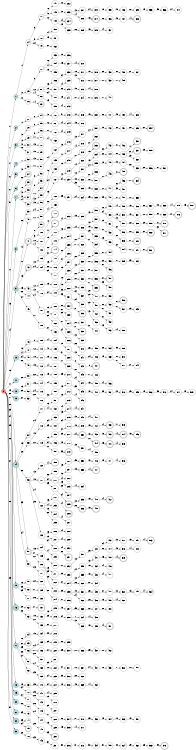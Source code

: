 digraph APTA {
__start0 [label="" shape="none"];

rankdir=LR;
size="8,5";

s0 [style="filled", color="black", fillcolor="#ff817b" shape="circle", label="0"];
s1 [style="filled", color="black", fillcolor="powderblue" shape="circle", label="1"];
s2 [style="filled", color="black", fillcolor="powderblue" shape="circle", label="2"];
s3 [style="filled", color="black", fillcolor="powderblue" shape="circle", label="3"];
s4 [style="filled", color="black", fillcolor="powderblue" shape="circle", label="4"];
s5 [style="filled", color="black", fillcolor="powderblue" shape="circle", label="5"];
s6 [style="filled", color="black", fillcolor="powderblue" shape="circle", label="6"];
s7 [style="filled", color="black", fillcolor="powderblue" shape="circle", label="7"];
s8 [style="filled", color="black", fillcolor="powderblue" shape="circle", label="8"];
s9 [style="rounded,filled", color="black", fillcolor="powderblue" shape="doublecircle", label="9"];
s10 [style="filled", color="black", fillcolor="powderblue" shape="circle", label="10"];
s11 [style="filled", color="black", fillcolor="powderblue" shape="circle", label="11"];
s12 [style="filled", color="black", fillcolor="powderblue" shape="circle", label="12"];
s13 [style="filled", color="black", fillcolor="powderblue" shape="circle", label="13"];
s14 [style="rounded,filled", color="black", fillcolor="powderblue" shape="doublecircle", label="14"];
s15 [style="filled", color="black", fillcolor="powderblue" shape="circle", label="15"];
s16 [style="rounded,filled", color="black", fillcolor="powderblue" shape="doublecircle", label="16"];
s17 [style="filled", color="black", fillcolor="powderblue" shape="circle", label="17"];
s18 [style="filled", color="black", fillcolor="powderblue" shape="circle", label="18"];
s19 [style="filled", color="black", fillcolor="powderblue" shape="circle", label="19"];
s20 [style="filled", color="black", fillcolor="powderblue" shape="circle", label="20"];
s21 [style="filled", color="black", fillcolor="powderblue" shape="circle", label="21"];
s22 [style="rounded,filled", color="black", fillcolor="powderblue" shape="doublecircle", label="22"];
s23 [style="filled", color="black", fillcolor="powderblue" shape="circle", label="23"];
s24 [style="filled", color="black", fillcolor="white" shape="circle", label="24"];
s25 [style="filled", color="black", fillcolor="white" shape="circle", label="25"];
s26 [style="filled", color="black", fillcolor="white" shape="circle", label="26"];
s27 [style="filled", color="black", fillcolor="white" shape="circle", label="27"];
s28 [style="filled", color="black", fillcolor="white" shape="circle", label="28"];
s29 [style="filled", color="black", fillcolor="white" shape="circle", label="29"];
s30 [style="filled", color="black", fillcolor="white" shape="circle", label="30"];
s31 [style="filled", color="black", fillcolor="white" shape="circle", label="31"];
s32 [style="filled", color="black", fillcolor="white" shape="circle", label="32"];
s33 [style="filled", color="black", fillcolor="white" shape="circle", label="33"];
s34 [style="rounded,filled", color="black", fillcolor="white" shape="doublecircle", label="34"];
s35 [style="rounded,filled", color="black", fillcolor="white" shape="doublecircle", label="35"];
s36 [style="filled", color="black", fillcolor="white" shape="circle", label="36"];
s37 [style="filled", color="black", fillcolor="white" shape="circle", label="37"];
s38 [style="filled", color="black", fillcolor="white" shape="circle", label="38"];
s39 [style="filled", color="black", fillcolor="white" shape="circle", label="39"];
s40 [style="filled", color="black", fillcolor="white" shape="circle", label="40"];
s41 [style="rounded,filled", color="black", fillcolor="white" shape="doublecircle", label="41"];
s42 [style="rounded,filled", color="black", fillcolor="white" shape="doublecircle", label="42"];
s43 [style="filled", color="black", fillcolor="white" shape="circle", label="43"];
s44 [style="filled", color="black", fillcolor="white" shape="circle", label="44"];
s45 [style="filled", color="black", fillcolor="white" shape="circle", label="45"];
s46 [style="filled", color="black", fillcolor="white" shape="circle", label="46"];
s47 [style="filled", color="black", fillcolor="white" shape="circle", label="47"];
s48 [style="filled", color="black", fillcolor="white" shape="circle", label="48"];
s49 [style="filled", color="black", fillcolor="white" shape="circle", label="49"];
s50 [style="filled", color="black", fillcolor="white" shape="circle", label="50"];
s51 [style="filled", color="black", fillcolor="white" shape="circle", label="51"];
s52 [style="filled", color="black", fillcolor="white" shape="circle", label="52"];
s53 [style="filled", color="black", fillcolor="white" shape="circle", label="53"];
s54 [style="filled", color="black", fillcolor="white" shape="circle", label="54"];
s55 [style="filled", color="black", fillcolor="white" shape="circle", label="55"];
s56 [style="filled", color="black", fillcolor="white" shape="circle", label="56"];
s57 [style="rounded,filled", color="black", fillcolor="white" shape="doublecircle", label="57"];
s58 [style="filled", color="black", fillcolor="white" shape="circle", label="58"];
s59 [style="filled", color="black", fillcolor="white" shape="circle", label="59"];
s60 [style="filled", color="black", fillcolor="white" shape="circle", label="60"];
s61 [style="filled", color="black", fillcolor="white" shape="circle", label="61"];
s62 [style="filled", color="black", fillcolor="white" shape="circle", label="62"];
s63 [style="filled", color="black", fillcolor="white" shape="circle", label="63"];
s64 [style="filled", color="black", fillcolor="white" shape="circle", label="64"];
s65 [style="rounded,filled", color="black", fillcolor="white" shape="doublecircle", label="65"];
s66 [style="filled", color="black", fillcolor="white" shape="circle", label="66"];
s67 [style="filled", color="black", fillcolor="white" shape="circle", label="67"];
s68 [style="filled", color="black", fillcolor="white" shape="circle", label="68"];
s69 [style="filled", color="black", fillcolor="white" shape="circle", label="69"];
s70 [style="filled", color="black", fillcolor="white" shape="circle", label="70"];
s71 [style="filled", color="black", fillcolor="white" shape="circle", label="71"];
s72 [style="filled", color="black", fillcolor="white" shape="circle", label="72"];
s73 [style="filled", color="black", fillcolor="white" shape="circle", label="73"];
s74 [style="filled", color="black", fillcolor="white" shape="circle", label="74"];
s75 [style="rounded,filled", color="black", fillcolor="white" shape="doublecircle", label="75"];
s76 [style="filled", color="black", fillcolor="white" shape="circle", label="76"];
s77 [style="filled", color="black", fillcolor="white" shape="circle", label="77"];
s78 [style="filled", color="black", fillcolor="white" shape="circle", label="78"];
s79 [style="filled", color="black", fillcolor="white" shape="circle", label="79"];
s80 [style="filled", color="black", fillcolor="white" shape="circle", label="80"];
s81 [style="filled", color="black", fillcolor="white" shape="circle", label="81"];
s82 [style="filled", color="black", fillcolor="white" shape="circle", label="82"];
s83 [style="rounded,filled", color="black", fillcolor="white" shape="doublecircle", label="83"];
s84 [style="filled", color="black", fillcolor="white" shape="circle", label="84"];
s85 [style="filled", color="black", fillcolor="white" shape="circle", label="85"];
s86 [style="filled", color="black", fillcolor="white" shape="circle", label="86"];
s87 [style="filled", color="black", fillcolor="white" shape="circle", label="87"];
s88 [style="filled", color="black", fillcolor="white" shape="circle", label="88"];
s89 [style="filled", color="black", fillcolor="white" shape="circle", label="89"];
s90 [style="filled", color="black", fillcolor="white" shape="circle", label="90"];
s91 [style="filled", color="black", fillcolor="white" shape="circle", label="91"];
s92 [style="filled", color="black", fillcolor="white" shape="circle", label="92"];
s93 [style="filled", color="black", fillcolor="white" shape="circle", label="93"];
s94 [style="filled", color="black", fillcolor="white" shape="circle", label="94"];
s95 [style="filled", color="black", fillcolor="white" shape="circle", label="95"];
s96 [style="filled", color="black", fillcolor="white" shape="circle", label="96"];
s97 [style="filled", color="black", fillcolor="white" shape="circle", label="97"];
s98 [style="filled", color="black", fillcolor="white" shape="circle", label="98"];
s99 [style="rounded,filled", color="black", fillcolor="white" shape="doublecircle", label="99"];
s100 [style="filled", color="black", fillcolor="white" shape="circle", label="100"];
s101 [style="filled", color="black", fillcolor="white" shape="circle", label="101"];
s102 [style="filled", color="black", fillcolor="white" shape="circle", label="102"];
s103 [style="filled", color="black", fillcolor="white" shape="circle", label="103"];
s104 [style="filled", color="black", fillcolor="white" shape="circle", label="104"];
s105 [style="filled", color="black", fillcolor="white" shape="circle", label="105"];
s106 [style="filled", color="black", fillcolor="white" shape="circle", label="106"];
s107 [style="filled", color="black", fillcolor="white" shape="circle", label="107"];
s108 [style="filled", color="black", fillcolor="white" shape="circle", label="108"];
s109 [style="filled", color="black", fillcolor="white" shape="circle", label="109"];
s110 [style="filled", color="black", fillcolor="white" shape="circle", label="110"];
s111 [style="filled", color="black", fillcolor="white" shape="circle", label="111"];
s112 [style="filled", color="black", fillcolor="white" shape="circle", label="112"];
s113 [style="filled", color="black", fillcolor="white" shape="circle", label="113"];
s114 [style="filled", color="black", fillcolor="white" shape="circle", label="114"];
s115 [style="filled", color="black", fillcolor="white" shape="circle", label="115"];
s116 [style="filled", color="black", fillcolor="white" shape="circle", label="116"];
s117 [style="filled", color="black", fillcolor="white" shape="circle", label="117"];
s118 [style="filled", color="black", fillcolor="white" shape="circle", label="118"];
s119 [style="filled", color="black", fillcolor="white" shape="circle", label="119"];
s120 [style="filled", color="black", fillcolor="white" shape="circle", label="120"];
s121 [style="filled", color="black", fillcolor="white" shape="circle", label="121"];
s122 [style="filled", color="black", fillcolor="white" shape="circle", label="122"];
s123 [style="filled", color="black", fillcolor="white" shape="circle", label="123"];
s124 [style="filled", color="black", fillcolor="white" shape="circle", label="124"];
s125 [style="filled", color="black", fillcolor="white" shape="circle", label="125"];
s126 [style="filled", color="black", fillcolor="white" shape="circle", label="126"];
s127 [style="filled", color="black", fillcolor="white" shape="circle", label="127"];
s128 [style="filled", color="black", fillcolor="white" shape="circle", label="128"];
s129 [style="filled", color="black", fillcolor="white" shape="circle", label="129"];
s130 [style="filled", color="black", fillcolor="white" shape="circle", label="130"];
s131 [style="rounded,filled", color="black", fillcolor="white" shape="doublecircle", label="131"];
s132 [style="filled", color="black", fillcolor="white" shape="circle", label="132"];
s133 [style="filled", color="black", fillcolor="white" shape="circle", label="133"];
s134 [style="filled", color="black", fillcolor="white" shape="circle", label="134"];
s135 [style="filled", color="black", fillcolor="white" shape="circle", label="135"];
s136 [style="filled", color="black", fillcolor="white" shape="circle", label="136"];
s137 [style="filled", color="black", fillcolor="white" shape="circle", label="137"];
s138 [style="filled", color="black", fillcolor="white" shape="circle", label="138"];
s139 [style="filled", color="black", fillcolor="white" shape="circle", label="139"];
s140 [style="filled", color="black", fillcolor="white" shape="circle", label="140"];
s141 [style="filled", color="black", fillcolor="white" shape="circle", label="141"];
s142 [style="filled", color="black", fillcolor="white" shape="circle", label="142"];
s143 [style="filled", color="black", fillcolor="white" shape="circle", label="143"];
s144 [style="filled", color="black", fillcolor="white" shape="circle", label="144"];
s145 [style="filled", color="black", fillcolor="white" shape="circle", label="145"];
s146 [style="filled", color="black", fillcolor="white" shape="circle", label="146"];
s147 [style="filled", color="black", fillcolor="white" shape="circle", label="147"];
s148 [style="filled", color="black", fillcolor="white" shape="circle", label="148"];
s149 [style="filled", color="black", fillcolor="white" shape="circle", label="149"];
s150 [style="filled", color="black", fillcolor="white" shape="circle", label="150"];
s151 [style="filled", color="black", fillcolor="white" shape="circle", label="151"];
s152 [style="filled", color="black", fillcolor="white" shape="circle", label="152"];
s153 [style="filled", color="black", fillcolor="white" shape="circle", label="153"];
s154 [style="filled", color="black", fillcolor="white" shape="circle", label="154"];
s155 [style="filled", color="black", fillcolor="white" shape="circle", label="155"];
s156 [style="filled", color="black", fillcolor="white" shape="circle", label="156"];
s157 [style="filled", color="black", fillcolor="white" shape="circle", label="157"];
s158 [style="filled", color="black", fillcolor="white" shape="circle", label="158"];
s159 [style="filled", color="black", fillcolor="white" shape="circle", label="159"];
s160 [style="filled", color="black", fillcolor="white" shape="circle", label="160"];
s161 [style="filled", color="black", fillcolor="white" shape="circle", label="161"];
s162 [style="filled", color="black", fillcolor="white" shape="circle", label="162"];
s163 [style="filled", color="black", fillcolor="white" shape="circle", label="163"];
s164 [style="filled", color="black", fillcolor="white" shape="circle", label="164"];
s165 [style="filled", color="black", fillcolor="white" shape="circle", label="165"];
s166 [style="filled", color="black", fillcolor="white" shape="circle", label="166"];
s167 [style="filled", color="black", fillcolor="white" shape="circle", label="167"];
s168 [style="filled", color="black", fillcolor="white" shape="circle", label="168"];
s169 [style="filled", color="black", fillcolor="white" shape="circle", label="169"];
s170 [style="rounded,filled", color="black", fillcolor="white" shape="doublecircle", label="170"];
s171 [style="rounded,filled", color="black", fillcolor="white" shape="doublecircle", label="171"];
s172 [style="filled", color="black", fillcolor="white" shape="circle", label="172"];
s173 [style="filled", color="black", fillcolor="white" shape="circle", label="173"];
s174 [style="rounded,filled", color="black", fillcolor="white" shape="doublecircle", label="174"];
s175 [style="filled", color="black", fillcolor="white" shape="circle", label="175"];
s176 [style="filled", color="black", fillcolor="white" shape="circle", label="176"];
s177 [style="filled", color="black", fillcolor="white" shape="circle", label="177"];
s178 [style="filled", color="black", fillcolor="white" shape="circle", label="178"];
s179 [style="filled", color="black", fillcolor="white" shape="circle", label="179"];
s180 [style="filled", color="black", fillcolor="white" shape="circle", label="180"];
s181 [style="filled", color="black", fillcolor="white" shape="circle", label="181"];
s182 [style="filled", color="black", fillcolor="white" shape="circle", label="182"];
s183 [style="filled", color="black", fillcolor="white" shape="circle", label="183"];
s184 [style="filled", color="black", fillcolor="white" shape="circle", label="184"];
s185 [style="filled", color="black", fillcolor="white" shape="circle", label="185"];
s186 [style="filled", color="black", fillcolor="white" shape="circle", label="186"];
s187 [style="filled", color="black", fillcolor="white" shape="circle", label="187"];
s188 [style="filled", color="black", fillcolor="white" shape="circle", label="188"];
s189 [style="filled", color="black", fillcolor="white" shape="circle", label="189"];
s190 [style="filled", color="black", fillcolor="white" shape="circle", label="190"];
s191 [style="filled", color="black", fillcolor="white" shape="circle", label="191"];
s192 [style="filled", color="black", fillcolor="white" shape="circle", label="192"];
s193 [style="filled", color="black", fillcolor="white" shape="circle", label="193"];
s194 [style="filled", color="black", fillcolor="white" shape="circle", label="194"];
s195 [style="filled", color="black", fillcolor="white" shape="circle", label="195"];
s196 [style="filled", color="black", fillcolor="white" shape="circle", label="196"];
s197 [style="filled", color="black", fillcolor="white" shape="circle", label="197"];
s198 [style="rounded,filled", color="black", fillcolor="white" shape="doublecircle", label="198"];
s199 [style="filled", color="black", fillcolor="white" shape="circle", label="199"];
s200 [style="filled", color="black", fillcolor="white" shape="circle", label="200"];
s201 [style="filled", color="black", fillcolor="white" shape="circle", label="201"];
s202 [style="filled", color="black", fillcolor="white" shape="circle", label="202"];
s203 [style="filled", color="black", fillcolor="white" shape="circle", label="203"];
s204 [style="filled", color="black", fillcolor="white" shape="circle", label="204"];
s205 [style="filled", color="black", fillcolor="white" shape="circle", label="205"];
s206 [style="filled", color="black", fillcolor="white" shape="circle", label="206"];
s207 [style="filled", color="black", fillcolor="white" shape="circle", label="207"];
s208 [style="filled", color="black", fillcolor="white" shape="circle", label="208"];
s209 [style="filled", color="black", fillcolor="white" shape="circle", label="209"];
s210 [style="filled", color="black", fillcolor="white" shape="circle", label="210"];
s211 [style="filled", color="black", fillcolor="white" shape="circle", label="211"];
s212 [style="filled", color="black", fillcolor="white" shape="circle", label="212"];
s213 [style="filled", color="black", fillcolor="white" shape="circle", label="213"];
s214 [style="filled", color="black", fillcolor="white" shape="circle", label="214"];
s215 [style="filled", color="black", fillcolor="white" shape="circle", label="215"];
s216 [style="filled", color="black", fillcolor="white" shape="circle", label="216"];
s217 [style="filled", color="black", fillcolor="white" shape="circle", label="217"];
s218 [style="filled", color="black", fillcolor="white" shape="circle", label="218"];
s219 [style="filled", color="black", fillcolor="white" shape="circle", label="219"];
s220 [style="filled", color="black", fillcolor="white" shape="circle", label="220"];
s221 [style="filled", color="black", fillcolor="white" shape="circle", label="221"];
s222 [style="filled", color="black", fillcolor="white" shape="circle", label="222"];
s223 [style="filled", color="black", fillcolor="white" shape="circle", label="223"];
s224 [style="filled", color="black", fillcolor="white" shape="circle", label="224"];
s225 [style="filled", color="black", fillcolor="white" shape="circle", label="225"];
s226 [style="filled", color="black", fillcolor="white" shape="circle", label="226"];
s227 [style="filled", color="black", fillcolor="white" shape="circle", label="227"];
s228 [style="filled", color="black", fillcolor="white" shape="circle", label="228"];
s229 [style="filled", color="black", fillcolor="white" shape="circle", label="229"];
s230 [style="rounded,filled", color="black", fillcolor="white" shape="doublecircle", label="230"];
s231 [style="filled", color="black", fillcolor="white" shape="circle", label="231"];
s232 [style="filled", color="black", fillcolor="white" shape="circle", label="232"];
s233 [style="filled", color="black", fillcolor="white" shape="circle", label="233"];
s234 [style="rounded,filled", color="black", fillcolor="white" shape="doublecircle", label="234"];
s235 [style="filled", color="black", fillcolor="white" shape="circle", label="235"];
s236 [style="filled", color="black", fillcolor="white" shape="circle", label="236"];
s237 [style="filled", color="black", fillcolor="white" shape="circle", label="237"];
s238 [style="filled", color="black", fillcolor="white" shape="circle", label="238"];
s239 [style="filled", color="black", fillcolor="white" shape="circle", label="239"];
s240 [style="filled", color="black", fillcolor="white" shape="circle", label="240"];
s241 [style="filled", color="black", fillcolor="white" shape="circle", label="241"];
s242 [style="filled", color="black", fillcolor="white" shape="circle", label="242"];
s243 [style="filled", color="black", fillcolor="white" shape="circle", label="243"];
s244 [style="filled", color="black", fillcolor="white" shape="circle", label="244"];
s245 [style="filled", color="black", fillcolor="white" shape="circle", label="245"];
s246 [style="filled", color="black", fillcolor="white" shape="circle", label="246"];
s247 [style="filled", color="black", fillcolor="white" shape="circle", label="247"];
s248 [style="filled", color="black", fillcolor="white" shape="circle", label="248"];
s249 [style="filled", color="black", fillcolor="white" shape="circle", label="249"];
s250 [style="filled", color="black", fillcolor="white" shape="circle", label="250"];
s251 [style="filled", color="black", fillcolor="white" shape="circle", label="251"];
s252 [style="filled", color="black", fillcolor="white" shape="circle", label="252"];
s253 [style="filled", color="black", fillcolor="white" shape="circle", label="253"];
s254 [style="filled", color="black", fillcolor="white" shape="circle", label="254"];
s255 [style="filled", color="black", fillcolor="white" shape="circle", label="255"];
s256 [style="filled", color="black", fillcolor="white" shape="circle", label="256"];
s257 [style="filled", color="black", fillcolor="white" shape="circle", label="257"];
s258 [style="filled", color="black", fillcolor="white" shape="circle", label="258"];
s259 [style="filled", color="black", fillcolor="white" shape="circle", label="259"];
s260 [style="filled", color="black", fillcolor="white" shape="circle", label="260"];
s261 [style="filled", color="black", fillcolor="white" shape="circle", label="261"];
s262 [style="rounded,filled", color="black", fillcolor="white" shape="doublecircle", label="262"];
s263 [style="filled", color="black", fillcolor="white" shape="circle", label="263"];
s264 [style="filled", color="black", fillcolor="white" shape="circle", label="264"];
s265 [style="filled", color="black", fillcolor="white" shape="circle", label="265"];
s266 [style="filled", color="black", fillcolor="white" shape="circle", label="266"];
s267 [style="filled", color="black", fillcolor="white" shape="circle", label="267"];
s268 [style="filled", color="black", fillcolor="white" shape="circle", label="268"];
s269 [style="filled", color="black", fillcolor="white" shape="circle", label="269"];
s270 [style="filled", color="black", fillcolor="white" shape="circle", label="270"];
s271 [style="filled", color="black", fillcolor="white" shape="circle", label="271"];
s272 [style="filled", color="black", fillcolor="white" shape="circle", label="272"];
s273 [style="filled", color="black", fillcolor="white" shape="circle", label="273"];
s274 [style="filled", color="black", fillcolor="white" shape="circle", label="274"];
s275 [style="filled", color="black", fillcolor="white" shape="circle", label="275"];
s276 [style="filled", color="black", fillcolor="white" shape="circle", label="276"];
s277 [style="filled", color="black", fillcolor="white" shape="circle", label="277"];
s278 [style="filled", color="black", fillcolor="white" shape="circle", label="278"];
s279 [style="rounded,filled", color="black", fillcolor="white" shape="doublecircle", label="279"];
s280 [style="filled", color="black", fillcolor="white" shape="circle", label="280"];
s281 [style="filled", color="black", fillcolor="white" shape="circle", label="281"];
s282 [style="filled", color="black", fillcolor="white" shape="circle", label="282"];
s283 [style="filled", color="black", fillcolor="white" shape="circle", label="283"];
s284 [style="filled", color="black", fillcolor="white" shape="circle", label="284"];
s285 [style="rounded,filled", color="black", fillcolor="white" shape="doublecircle", label="285"];
s286 [style="rounded,filled", color="black", fillcolor="white" shape="doublecircle", label="286"];
s287 [style="filled", color="black", fillcolor="white" shape="circle", label="287"];
s288 [style="filled", color="black", fillcolor="white" shape="circle", label="288"];
s289 [style="filled", color="black", fillcolor="white" shape="circle", label="289"];
s290 [style="filled", color="black", fillcolor="white" shape="circle", label="290"];
s291 [style="rounded,filled", color="black", fillcolor="white" shape="doublecircle", label="291"];
s292 [style="filled", color="black", fillcolor="white" shape="circle", label="292"];
s293 [style="filled", color="black", fillcolor="white" shape="circle", label="293"];
s294 [style="filled", color="black", fillcolor="white" shape="circle", label="294"];
s295 [style="filled", color="black", fillcolor="white" shape="circle", label="295"];
s296 [style="filled", color="black", fillcolor="white" shape="circle", label="296"];
s297 [style="filled", color="black", fillcolor="white" shape="circle", label="297"];
s298 [style="filled", color="black", fillcolor="white" shape="circle", label="298"];
s299 [style="filled", color="black", fillcolor="white" shape="circle", label="299"];
s300 [style="filled", color="black", fillcolor="white" shape="circle", label="300"];
s301 [style="filled", color="black", fillcolor="white" shape="circle", label="301"];
s302 [style="filled", color="black", fillcolor="white" shape="circle", label="302"];
s303 [style="filled", color="black", fillcolor="white" shape="circle", label="303"];
s304 [style="filled", color="black", fillcolor="white" shape="circle", label="304"];
s305 [style="filled", color="black", fillcolor="white" shape="circle", label="305"];
s306 [style="filled", color="black", fillcolor="white" shape="circle", label="306"];
s307 [style="filled", color="black", fillcolor="white" shape="circle", label="307"];
s308 [style="filled", color="black", fillcolor="white" shape="circle", label="308"];
s309 [style="filled", color="black", fillcolor="white" shape="circle", label="309"];
s310 [style="filled", color="black", fillcolor="white" shape="circle", label="310"];
s311 [style="filled", color="black", fillcolor="white" shape="circle", label="311"];
s312 [style="filled", color="black", fillcolor="white" shape="circle", label="312"];
s313 [style="filled", color="black", fillcolor="white" shape="circle", label="313"];
s314 [style="filled", color="black", fillcolor="white" shape="circle", label="314"];
s315 [style="filled", color="black", fillcolor="white" shape="circle", label="315"];
s316 [style="filled", color="black", fillcolor="white" shape="circle", label="316"];
s317 [style="filled", color="black", fillcolor="white" shape="circle", label="317"];
s318 [style="filled", color="black", fillcolor="white" shape="circle", label="318"];
s319 [style="filled", color="black", fillcolor="white" shape="circle", label="319"];
s320 [style="filled", color="black", fillcolor="white" shape="circle", label="320"];
s321 [style="filled", color="black", fillcolor="white" shape="circle", label="321"];
s322 [style="filled", color="black", fillcolor="white" shape="circle", label="322"];
s323 [style="filled", color="black", fillcolor="white" shape="circle", label="323"];
s324 [style="filled", color="black", fillcolor="white" shape="circle", label="324"];
s325 [style="filled", color="black", fillcolor="white" shape="circle", label="325"];
s326 [style="filled", color="black", fillcolor="white" shape="circle", label="326"];
s327 [style="filled", color="black", fillcolor="white" shape="circle", label="327"];
s328 [style="filled", color="black", fillcolor="white" shape="circle", label="328"];
s329 [style="filled", color="black", fillcolor="white" shape="circle", label="329"];
s330 [style="filled", color="black", fillcolor="white" shape="circle", label="330"];
s331 [style="filled", color="black", fillcolor="white" shape="circle", label="331"];
s332 [style="filled", color="black", fillcolor="white" shape="circle", label="332"];
s333 [style="filled", color="black", fillcolor="white" shape="circle", label="333"];
s334 [style="filled", color="black", fillcolor="white" shape="circle", label="334"];
s335 [style="filled", color="black", fillcolor="white" shape="circle", label="335"];
s336 [style="rounded,filled", color="black", fillcolor="white" shape="doublecircle", label="336"];
s337 [style="filled", color="black", fillcolor="white" shape="circle", label="337"];
s338 [style="rounded,filled", color="black", fillcolor="white" shape="doublecircle", label="338"];
s339 [style="filled", color="black", fillcolor="white" shape="circle", label="339"];
s340 [style="filled", color="black", fillcolor="white" shape="circle", label="340"];
s341 [style="filled", color="black", fillcolor="white" shape="circle", label="341"];
s342 [style="filled", color="black", fillcolor="white" shape="circle", label="342"];
s343 [style="filled", color="black", fillcolor="white" shape="circle", label="343"];
s344 [style="filled", color="black", fillcolor="white" shape="circle", label="344"];
s345 [style="filled", color="black", fillcolor="white" shape="circle", label="345"];
s346 [style="filled", color="black", fillcolor="white" shape="circle", label="346"];
s347 [style="filled", color="black", fillcolor="white" shape="circle", label="347"];
s348 [style="filled", color="black", fillcolor="white" shape="circle", label="348"];
s349 [style="filled", color="black", fillcolor="white" shape="circle", label="349"];
s350 [style="rounded,filled", color="black", fillcolor="white" shape="doublecircle", label="350"];
s351 [style="filled", color="black", fillcolor="white" shape="circle", label="351"];
s352 [style="filled", color="black", fillcolor="white" shape="circle", label="352"];
s353 [style="filled", color="black", fillcolor="white" shape="circle", label="353"];
s354 [style="filled", color="black", fillcolor="white" shape="circle", label="354"];
s355 [style="filled", color="black", fillcolor="white" shape="circle", label="355"];
s356 [style="rounded,filled", color="black", fillcolor="white" shape="doublecircle", label="356"];
s357 [style="filled", color="black", fillcolor="white" shape="circle", label="357"];
s358 [style="filled", color="black", fillcolor="white" shape="circle", label="358"];
s359 [style="filled", color="black", fillcolor="white" shape="circle", label="359"];
s360 [style="filled", color="black", fillcolor="white" shape="circle", label="360"];
s361 [style="filled", color="black", fillcolor="white" shape="circle", label="361"];
s362 [style="filled", color="black", fillcolor="white" shape="circle", label="362"];
s363 [style="filled", color="black", fillcolor="white" shape="circle", label="363"];
s364 [style="filled", color="black", fillcolor="white" shape="circle", label="364"];
s365 [style="filled", color="black", fillcolor="white" shape="circle", label="365"];
s366 [style="filled", color="black", fillcolor="white" shape="circle", label="366"];
s367 [style="filled", color="black", fillcolor="white" shape="circle", label="367"];
s368 [style="filled", color="black", fillcolor="white" shape="circle", label="368"];
s369 [style="filled", color="black", fillcolor="white" shape="circle", label="369"];
s370 [style="filled", color="black", fillcolor="white" shape="circle", label="370"];
s371 [style="filled", color="black", fillcolor="white" shape="circle", label="371"];
s372 [style="filled", color="black", fillcolor="white" shape="circle", label="372"];
s373 [style="filled", color="black", fillcolor="white" shape="circle", label="373"];
s374 [style="rounded,filled", color="black", fillcolor="white" shape="doublecircle", label="374"];
s375 [style="filled", color="black", fillcolor="white" shape="circle", label="375"];
s376 [style="filled", color="black", fillcolor="white" shape="circle", label="376"];
s377 [style="filled", color="black", fillcolor="white" shape="circle", label="377"];
s378 [style="filled", color="black", fillcolor="white" shape="circle", label="378"];
s379 [style="filled", color="black", fillcolor="white" shape="circle", label="379"];
s380 [style="filled", color="black", fillcolor="white" shape="circle", label="380"];
s381 [style="filled", color="black", fillcolor="white" shape="circle", label="381"];
s382 [style="filled", color="black", fillcolor="white" shape="circle", label="382"];
s383 [style="rounded,filled", color="black", fillcolor="white" shape="doublecircle", label="383"];
s384 [style="filled", color="black", fillcolor="white" shape="circle", label="384"];
s385 [style="filled", color="black", fillcolor="white" shape="circle", label="385"];
s386 [style="filled", color="black", fillcolor="white" shape="circle", label="386"];
s387 [style="filled", color="black", fillcolor="white" shape="circle", label="387"];
s388 [style="filled", color="black", fillcolor="white" shape="circle", label="388"];
s389 [style="filled", color="black", fillcolor="white" shape="circle", label="389"];
s390 [style="filled", color="black", fillcolor="white" shape="circle", label="390"];
s391 [style="filled", color="black", fillcolor="white" shape="circle", label="391"];
s392 [style="filled", color="black", fillcolor="white" shape="circle", label="392"];
s393 [style="filled", color="black", fillcolor="white" shape="circle", label="393"];
s394 [style="filled", color="black", fillcolor="white" shape="circle", label="394"];
s395 [style="filled", color="black", fillcolor="white" shape="circle", label="395"];
s396 [style="filled", color="black", fillcolor="white" shape="circle", label="396"];
s397 [style="filled", color="black", fillcolor="white" shape="circle", label="397"];
s398 [style="filled", color="black", fillcolor="white" shape="circle", label="398"];
s399 [style="rounded,filled", color="black", fillcolor="white" shape="doublecircle", label="399"];
s400 [style="filled", color="black", fillcolor="white" shape="circle", label="400"];
s401 [style="filled", color="black", fillcolor="white" shape="circle", label="401"];
s402 [style="filled", color="black", fillcolor="white" shape="circle", label="402"];
s403 [style="filled", color="black", fillcolor="white" shape="circle", label="403"];
s404 [style="filled", color="black", fillcolor="white" shape="circle", label="404"];
s405 [style="filled", color="black", fillcolor="white" shape="circle", label="405"];
s406 [style="filled", color="black", fillcolor="white" shape="circle", label="406"];
s407 [style="rounded,filled", color="black", fillcolor="white" shape="doublecircle", label="407"];
s408 [style="filled", color="black", fillcolor="white" shape="circle", label="408"];
s409 [style="filled", color="black", fillcolor="white" shape="circle", label="409"];
s410 [style="filled", color="black", fillcolor="white" shape="circle", label="410"];
s411 [style="filled", color="black", fillcolor="white" shape="circle", label="411"];
s412 [style="filled", color="black", fillcolor="white" shape="circle", label="412"];
s413 [style="filled", color="black", fillcolor="white" shape="circle", label="413"];
s414 [style="rounded,filled", color="black", fillcolor="white" shape="doublecircle", label="414"];
s415 [style="filled", color="black", fillcolor="white" shape="circle", label="415"];
s416 [style="filled", color="black", fillcolor="white" shape="circle", label="416"];
s417 [style="rounded,filled", color="black", fillcolor="white" shape="doublecircle", label="417"];
s418 [style="filled", color="black", fillcolor="white" shape="circle", label="418"];
s419 [style="rounded,filled", color="black", fillcolor="white" shape="doublecircle", label="419"];
s420 [style="filled", color="black", fillcolor="white" shape="circle", label="420"];
s421 [style="filled", color="black", fillcolor="white" shape="circle", label="421"];
s422 [style="filled", color="black", fillcolor="white" shape="circle", label="422"];
s423 [style="filled", color="black", fillcolor="white" shape="circle", label="423"];
s424 [style="filled", color="black", fillcolor="white" shape="circle", label="424"];
s425 [style="filled", color="black", fillcolor="white" shape="circle", label="425"];
s426 [style="filled", color="black", fillcolor="white" shape="circle", label="426"];
s427 [style="filled", color="black", fillcolor="white" shape="circle", label="427"];
s428 [style="filled", color="black", fillcolor="white" shape="circle", label="428"];
s429 [style="filled", color="black", fillcolor="white" shape="circle", label="429"];
s430 [style="filled", color="black", fillcolor="white" shape="circle", label="430"];
s431 [style="filled", color="black", fillcolor="white" shape="circle", label="431"];
s432 [style="filled", color="black", fillcolor="white" shape="circle", label="432"];
s433 [style="filled", color="black", fillcolor="white" shape="circle", label="433"];
s434 [style="filled", color="black", fillcolor="white" shape="circle", label="434"];
s435 [style="filled", color="black", fillcolor="white" shape="circle", label="435"];
s436 [style="filled", color="black", fillcolor="white" shape="circle", label="436"];
s437 [style="filled", color="black", fillcolor="white" shape="circle", label="437"];
s438 [style="filled", color="black", fillcolor="white" shape="circle", label="438"];
s439 [style="filled", color="black", fillcolor="white" shape="circle", label="439"];
s440 [style="filled", color="black", fillcolor="white" shape="circle", label="440"];
s441 [style="filled", color="black", fillcolor="white" shape="circle", label="441"];
s442 [style="filled", color="black", fillcolor="white" shape="circle", label="442"];
s443 [style="filled", color="black", fillcolor="white" shape="circle", label="443"];
s444 [style="filled", color="black", fillcolor="white" shape="circle", label="444"];
s445 [style="filled", color="black", fillcolor="white" shape="circle", label="445"];
s446 [style="filled", color="black", fillcolor="white" shape="circle", label="446"];
s447 [style="filled", color="black", fillcolor="white" shape="circle", label="447"];
s448 [style="filled", color="black", fillcolor="white" shape="circle", label="448"];
s449 [style="filled", color="black", fillcolor="white" shape="circle", label="449"];
s450 [style="filled", color="black", fillcolor="white" shape="circle", label="450"];
s451 [style="filled", color="black", fillcolor="white" shape="circle", label="451"];
s452 [style="filled", color="black", fillcolor="white" shape="circle", label="452"];
s453 [style="filled", color="black", fillcolor="white" shape="circle", label="453"];
s454 [style="filled", color="black", fillcolor="white" shape="circle", label="454"];
s455 [style="filled", color="black", fillcolor="white" shape="circle", label="455"];
s456 [style="filled", color="black", fillcolor="white" shape="circle", label="456"];
s457 [style="rounded,filled", color="black", fillcolor="white" shape="doublecircle", label="457"];
s458 [style="filled", color="black", fillcolor="white" shape="circle", label="458"];
s459 [style="filled", color="black", fillcolor="white" shape="circle", label="459"];
s460 [style="filled", color="black", fillcolor="white" shape="circle", label="460"];
s461 [style="filled", color="black", fillcolor="white" shape="circle", label="461"];
s462 [style="filled", color="black", fillcolor="white" shape="circle", label="462"];
s463 [style="filled", color="black", fillcolor="white" shape="circle", label="463"];
s464 [style="filled", color="black", fillcolor="white" shape="circle", label="464"];
s465 [style="filled", color="black", fillcolor="white" shape="circle", label="465"];
s466 [style="filled", color="black", fillcolor="white" shape="circle", label="466"];
s467 [style="filled", color="black", fillcolor="white" shape="circle", label="467"];
s468 [style="rounded,filled", color="black", fillcolor="white" shape="doublecircle", label="468"];
s469 [style="rounded,filled", color="black", fillcolor="white" shape="doublecircle", label="469"];
s470 [style="rounded,filled", color="black", fillcolor="white" shape="doublecircle", label="470"];
s471 [style="filled", color="black", fillcolor="white" shape="circle", label="471"];
s472 [style="rounded,filled", color="black", fillcolor="white" shape="doublecircle", label="472"];
s473 [style="filled", color="black", fillcolor="white" shape="circle", label="473"];
s474 [style="filled", color="black", fillcolor="white" shape="circle", label="474"];
s475 [style="filled", color="black", fillcolor="white" shape="circle", label="475"];
s476 [style="filled", color="black", fillcolor="white" shape="circle", label="476"];
s477 [style="filled", color="black", fillcolor="white" shape="circle", label="477"];
s478 [style="filled", color="black", fillcolor="white" shape="circle", label="478"];
s479 [style="filled", color="black", fillcolor="white" shape="circle", label="479"];
s480 [style="filled", color="black", fillcolor="white" shape="circle", label="480"];
s481 [style="rounded,filled", color="black", fillcolor="white" shape="doublecircle", label="481"];
s482 [style="filled", color="black", fillcolor="white" shape="circle", label="482"];
s483 [style="filled", color="black", fillcolor="white" shape="circle", label="483"];
s484 [style="filled", color="black", fillcolor="white" shape="circle", label="484"];
s485 [style="filled", color="black", fillcolor="white" shape="circle", label="485"];
s486 [style="filled", color="black", fillcolor="white" shape="circle", label="486"];
s487 [style="filled", color="black", fillcolor="white" shape="circle", label="487"];
s488 [style="filled", color="black", fillcolor="white" shape="circle", label="488"];
s489 [style="filled", color="black", fillcolor="white" shape="circle", label="489"];
s490 [style="filled", color="black", fillcolor="white" shape="circle", label="490"];
s491 [style="filled", color="black", fillcolor="white" shape="circle", label="491"];
s492 [style="filled", color="black", fillcolor="white" shape="circle", label="492"];
s493 [style="filled", color="black", fillcolor="white" shape="circle", label="493"];
s494 [style="filled", color="black", fillcolor="white" shape="circle", label="494"];
s495 [style="rounded,filled", color="black", fillcolor="white" shape="doublecircle", label="495"];
s496 [style="filled", color="black", fillcolor="white" shape="circle", label="496"];
s497 [style="filled", color="black", fillcolor="white" shape="circle", label="497"];
s498 [style="filled", color="black", fillcolor="white" shape="circle", label="498"];
s499 [style="filled", color="black", fillcolor="white" shape="circle", label="499"];
s500 [style="filled", color="black", fillcolor="white" shape="circle", label="500"];
s501 [style="filled", color="black", fillcolor="white" shape="circle", label="501"];
s502 [style="filled", color="black", fillcolor="white" shape="circle", label="502"];
s503 [style="filled", color="black", fillcolor="white" shape="circle", label="503"];
s504 [style="filled", color="black", fillcolor="white" shape="circle", label="504"];
s505 [style="filled", color="black", fillcolor="white" shape="circle", label="505"];
s506 [style="rounded,filled", color="black", fillcolor="white" shape="doublecircle", label="506"];
s507 [style="filled", color="black", fillcolor="white" shape="circle", label="507"];
s508 [style="filled", color="black", fillcolor="white" shape="circle", label="508"];
s509 [style="filled", color="black", fillcolor="white" shape="circle", label="509"];
s510 [style="filled", color="black", fillcolor="white" shape="circle", label="510"];
s511 [style="filled", color="black", fillcolor="white" shape="circle", label="511"];
s512 [style="filled", color="black", fillcolor="white" shape="circle", label="512"];
s513 [style="filled", color="black", fillcolor="white" shape="circle", label="513"];
s514 [style="rounded,filled", color="black", fillcolor="white" shape="doublecircle", label="514"];
s515 [style="filled", color="black", fillcolor="white" shape="circle", label="515"];
s516 [style="filled", color="black", fillcolor="white" shape="circle", label="516"];
s517 [style="filled", color="black", fillcolor="white" shape="circle", label="517"];
s518 [style="filled", color="black", fillcolor="white" shape="circle", label="518"];
s519 [style="rounded,filled", color="black", fillcolor="white" shape="doublecircle", label="519"];
s520 [style="filled", color="black", fillcolor="white" shape="circle", label="520"];
s521 [style="filled", color="black", fillcolor="white" shape="circle", label="521"];
s522 [style="filled", color="black", fillcolor="white" shape="circle", label="522"];
s523 [style="filled", color="black", fillcolor="white" shape="circle", label="523"];
s524 [style="filled", color="black", fillcolor="white" shape="circle", label="524"];
s525 [style="filled", color="black", fillcolor="white" shape="circle", label="525"];
s526 [style="rounded,filled", color="black", fillcolor="white" shape="doublecircle", label="526"];
s527 [style="filled", color="black", fillcolor="white" shape="circle", label="527"];
s528 [style="filled", color="black", fillcolor="white" shape="circle", label="528"];
s529 [style="filled", color="black", fillcolor="white" shape="circle", label="529"];
s530 [style="rounded,filled", color="black", fillcolor="white" shape="doublecircle", label="530"];
s531 [style="rounded,filled", color="black", fillcolor="white" shape="doublecircle", label="531"];
s532 [style="filled", color="black", fillcolor="white" shape="circle", label="532"];
s533 [style="filled", color="black", fillcolor="white" shape="circle", label="533"];
s534 [style="rounded,filled", color="black", fillcolor="white" shape="doublecircle", label="534"];
s535 [style="filled", color="black", fillcolor="white" shape="circle", label="535"];
s536 [style="filled", color="black", fillcolor="white" shape="circle", label="536"];
s537 [style="filled", color="black", fillcolor="white" shape="circle", label="537"];
s538 [style="filled", color="black", fillcolor="white" shape="circle", label="538"];
s539 [style="filled", color="black", fillcolor="white" shape="circle", label="539"];
s540 [style="rounded,filled", color="black", fillcolor="white" shape="doublecircle", label="540"];
s541 [style="filled", color="black", fillcolor="white" shape="circle", label="541"];
s542 [style="filled", color="black", fillcolor="white" shape="circle", label="542"];
s543 [style="filled", color="black", fillcolor="white" shape="circle", label="543"];
s544 [style="filled", color="black", fillcolor="white" shape="circle", label="544"];
s545 [style="filled", color="black", fillcolor="white" shape="circle", label="545"];
s546 [style="rounded,filled", color="black", fillcolor="white" shape="doublecircle", label="546"];
s547 [style="filled", color="black", fillcolor="white" shape="circle", label="547"];
s548 [style="filled", color="black", fillcolor="white" shape="circle", label="548"];
s549 [style="filled", color="black", fillcolor="white" shape="circle", label="549"];
s550 [style="filled", color="black", fillcolor="white" shape="circle", label="550"];
s551 [style="filled", color="black", fillcolor="white" shape="circle", label="551"];
s552 [style="filled", color="black", fillcolor="white" shape="circle", label="552"];
s553 [style="filled", color="black", fillcolor="white" shape="circle", label="553"];
s554 [style="rounded,filled", color="black", fillcolor="white" shape="doublecircle", label="554"];
s555 [style="filled", color="black", fillcolor="white" shape="circle", label="555"];
s556 [style="filled", color="black", fillcolor="white" shape="circle", label="556"];
s557 [style="filled", color="black", fillcolor="white" shape="circle", label="557"];
s558 [style="filled", color="black", fillcolor="white" shape="circle", label="558"];
s559 [style="filled", color="black", fillcolor="white" shape="circle", label="559"];
s560 [style="rounded,filled", color="black", fillcolor="white" shape="doublecircle", label="560"];
s561 [style="rounded,filled", color="black", fillcolor="white" shape="doublecircle", label="561"];
s562 [style="filled", color="black", fillcolor="white" shape="circle", label="562"];
s563 [style="rounded,filled", color="black", fillcolor="white" shape="doublecircle", label="563"];
s564 [style="filled", color="black", fillcolor="white" shape="circle", label="564"];
s565 [style="filled", color="black", fillcolor="white" shape="circle", label="565"];
s566 [style="filled", color="black", fillcolor="white" shape="circle", label="566"];
s567 [style="filled", color="black", fillcolor="white" shape="circle", label="567"];
s568 [style="filled", color="black", fillcolor="white" shape="circle", label="568"];
s569 [style="filled", color="black", fillcolor="white" shape="circle", label="569"];
s570 [style="rounded,filled", color="black", fillcolor="white" shape="doublecircle", label="570"];
s571 [style="rounded,filled", color="black", fillcolor="white" shape="doublecircle", label="571"];
s572 [style="filled", color="black", fillcolor="white" shape="circle", label="572"];
s573 [style="rounded,filled", color="black", fillcolor="white" shape="doublecircle", label="573"];
s574 [style="filled", color="black", fillcolor="white" shape="circle", label="574"];
s575 [style="filled", color="black", fillcolor="white" shape="circle", label="575"];
s576 [style="rounded,filled", color="black", fillcolor="white" shape="doublecircle", label="576"];
s577 [style="filled", color="black", fillcolor="white" shape="circle", label="577"];
s578 [style="rounded,filled", color="black", fillcolor="white" shape="doublecircle", label="578"];
s579 [style="filled", color="black", fillcolor="white" shape="circle", label="579"];
s0 -> s1 [label="0"];
s0 -> s2 [label="1"];
s0 -> s3 [label="2"];
s0 -> s4 [label="6"];
s0 -> s5 [label="8"];
s0 -> s6 [label="9"];
s0 -> s7 [label="11"];
s0 -> s8 [label="13"];
s0 -> s9 [label="14"];
s0 -> s10 [label="15"];
s0 -> s11 [label="17"];
s0 -> s12 [label="19"];
s0 -> s13 [label="20"];
s0 -> s14 [label="21"];
s0 -> s15 [label="22"];
s0 -> s16 [label="23"];
s0 -> s17 [label="24"];
s0 -> s18 [label="25"];
s0 -> s19 [label="26"];
s0 -> s20 [label="27"];
s0 -> s21 [label="28"];
s0 -> s22 [label="29"];
s0 -> s23 [label="31"];
s1 -> s24 [label="2"];
s1 -> s25 [label="3"];
s1 -> s26 [label="9"];
s2 -> s27 [label="0"];
s3 -> s28 [label="3"];
s3 -> s29 [label="8"];
s3 -> s30 [label="9"];
s3 -> s31 [label="12"];
s4 -> s32 [label="7"];
s5 -> s33 [label="9"];
s6 -> s34 [label="22"];
s7 -> s35 [label="8"];
s7 -> s36 [label="9"];
s7 -> s37 [label="10"];
s7 -> s38 [label="14"];
s8 -> s39 [label="26"];
s9 -> s40 [label="9"];
s9 -> s41 [label="11"];
s9 -> s42 [label="13"];
s9 -> s43 [label="15"];
s9 -> s44 [label="22"];
s9 -> s45 [label="24"];
s10 -> s46 [label="12"];
s10 -> s47 [label="14"];
s10 -> s48 [label="24"];
s10 -> s49 [label="26"];
s11 -> s50 [label="20"];
s12 -> s51 [label="13"];
s12 -> s52 [label="25"];
s13 -> s53 [label="21"];
s14 -> s54 [label="19"];
s14 -> s55 [label="20"];
s14 -> s56 [label="22"];
s14 -> s57 [label="23"];
s14 -> s58 [label="24"];
s15 -> s59 [label="19"];
s15 -> s60 [label="23"];
s15 -> s61 [label="25"];
s16 -> s62 [label="20"];
s16 -> s63 [label="22"];
s17 -> s64 [label="18"];
s17 -> s65 [label="21"];
s17 -> s66 [label="25"];
s17 -> s67 [label="26"];
s17 -> s68 [label="27"];
s18 -> s69 [label="19"];
s18 -> s70 [label="24"];
s19 -> s71 [label="24"];
s20 -> s72 [label="26"];
s21 -> s73 [label="25"];
s22 -> s74 [label="23"];
s22 -> s75 [label="24"];
s23 -> s76 [label="28"];
s24 -> s77 [label="3"];
s24 -> s78 [label="9"];
s24 -> s79 [label="22"];
s25 -> s80 [label="9"];
s25 -> s81 [label="12"];
s25 -> s82 [label="14"];
s26 -> s83 [label="14"];
s27 -> s84 [label="2"];
s28 -> s85 [label="9"];
s29 -> s86 [label="9"];
s29 -> s87 [label="11"];
s30 -> s88 [label="15"];
s31 -> s89 [label="15"];
s32 -> s90 [label="13"];
s33 -> s91 [label="11"];
s36 -> s92 [label="8"];
s37 -> s93 [label="8"];
s38 -> s94 [label="11"];
s38 -> s95 [label="13"];
s38 -> s96 [label="15"];
s39 -> s97 [label="24"];
s40 -> s98 [label="11"];
s41 -> s99 [label="8"];
s41 -> s100 [label="9"];
s41 -> s101 [label="10"];
s41 -> s102 [label="14"];
s42 -> s103 [label="19"];
s42 -> s104 [label="24"];
s43 -> s105 [label="12"];
s43 -> s106 [label="13"];
s43 -> s107 [label="24"];
s45 -> s108 [label="22"];
s46 -> s109 [label="9"];
s47 -> s110 [label="12"];
s48 -> s111 [label="18"];
s49 -> s112 [label="15"];
s50 -> s113 [label="22"];
s51 -> s114 [label="15"];
s52 -> s115 [label="24"];
s52 -> s116 [label="28"];
s54 -> s117 [label="24"];
s55 -> s118 [label="19"];
s55 -> s119 [label="22"];
s56 -> s120 [label="13"];
s56 -> s121 [label="19"];
s56 -> s122 [label="24"];
s56 -> s123 [label="25"];
s57 -> s124 [label="15"];
s57 -> s125 [label="21"];
s57 -> s126 [label="22"];
s58 -> s127 [label="26"];
s59 -> s128 [label="22"];
s60 -> s129 [label="21"];
s61 -> s130 [label="26"];
s62 -> s131 [label="21"];
s63 -> s132 [label="19"];
s63 -> s133 [label="20"];
s64 -> s134 [label="19"];
s66 -> s135 [label="24"];
s66 -> s136 [label="27"];
s66 -> s137 [label="28"];
s67 -> s138 [label="24"];
s68 -> s139 [label="25"];
s69 -> s140 [label="25"];
s70 -> s141 [label="25"];
s70 -> s142 [label="26"];
s71 -> s143 [label="26"];
s72 -> s144 [label="24"];
s74 -> s145 [label="29"];
s76 -> s146 [label="29"];
s77 -> s147 [label="6"];
s77 -> s148 [label="9"];
s77 -> s149 [label="12"];
s78 -> s150 [label="14"];
s78 -> s151 [label="15"];
s79 -> s152 [label="21"];
s80 -> s153 [label="12"];
s80 -> s154 [label="14"];
s80 -> s155 [label="15"];
s81 -> s156 [label="13"];
s81 -> s157 [label="15"];
s81 -> s158 [label="24"];
s82 -> s159 [label="15"];
s84 -> s160 [label="3"];
s85 -> s161 [label="12"];
s86 -> s162 [label="11"];
s87 -> s163 [label="14"];
s91 -> s164 [label="14"];
s94 -> s165 [label="9"];
s95 -> s166 [label="24"];
s96 -> s167 [label="13"];
s97 -> s168 [label="26"];
s98 -> s169 [label="14"];
s100 -> s170 [label="8"];
s101 -> s171 [label="11"];
s102 -> s172 [label="15"];
s103 -> s173 [label="20"];
s103 -> s174 [label="21"];
s104 -> s175 [label="19"];
s104 -> s176 [label="22"];
s104 -> s177 [label="25"];
s105 -> s178 [label="15"];
s106 -> s179 [label="24"];
s107 -> s180 [label="19"];
s107 -> s181 [label="22"];
s107 -> s182 [label="25"];
s108 -> s183 [label="21"];
s109 -> s184 [label="14"];
s110 -> s185 [label="9"];
s111 -> s186 [label="19"];
s112 -> s187 [label="14"];
s113 -> s188 [label="19"];
s114 -> s189 [label="14"];
s116 -> s190 [label="22"];
s117 -> s191 [label="13"];
s117 -> s192 [label="14"];
s118 -> s193 [label="24"];
s118 -> s194 [label="25"];
s119 -> s195 [label="19"];
s119 -> s196 [label="24"];
s119 -> s197 [label="28"];
s120 -> s198 [label="14"];
s121 -> s199 [label="22"];
s121 -> s200 [label="24"];
s121 -> s201 [label="25"];
s122 -> s202 [label="13"];
s122 -> s203 [label="14"];
s122 -> s204 [label="15"];
s122 -> s205 [label="26"];
s123 -> s206 [label="13"];
s123 -> s207 [label="15"];
s123 -> s208 [label="24"];
s124 -> s209 [label="14"];
s125 -> s210 [label="23"];
s126 -> s211 [label="19"];
s126 -> s212 [label="25"];
s126 -> s213 [label="28"];
s128 -> s214 [label="20"];
s132 -> s215 [label="18"];
s132 -> s216 [label="25"];
s133 -> s217 [label="21"];
s134 -> s218 [label="22"];
s135 -> s219 [label="25"];
s136 -> s220 [label="24"];
s138 -> s221 [label="25"];
s138 -> s222 [label="26"];
s139 -> s223 [label="24"];
s140 -> s224 [label="24"];
s141 -> s225 [label="14"];
s141 -> s226 [label="19"];
s142 -> s227 [label="25"];
s143 -> s228 [label="27"];
s144 -> s229 [label="13"];
s145 -> s230 [label="23"];
s146 -> s231 [label="31"];
s147 -> s232 [label="12"];
s148 -> s233 [label="12"];
s149 -> s234 [label="14"];
s149 -> s235 [label="15"];
s153 -> s236 [label="15"];
s154 -> s237 [label="15"];
s156 -> s238 [label="24"];
s157 -> s239 [label="14"];
s157 -> s240 [label="26"];
s158 -> s241 [label="19"];
s159 -> s242 [label="14"];
s160 -> s243 [label="9"];
s161 -> s244 [label="14"];
s162 -> s245 [label="14"];
s164 -> s246 [label="15"];
s165 -> s247 [label="11"];
s166 -> s248 [label="19"];
s167 -> s249 [label="12"];
s167 -> s250 [label="24"];
s168 -> s251 [label="25"];
s171 -> s252 [label="14"];
s172 -> s253 [label="13"];
s173 -> s254 [label="21"];
s175 -> s255 [label="22"];
s176 -> s256 [label="21"];
s177 -> s257 [label="19"];
s179 -> s258 [label="18"];
s179 -> s259 [label="19"];
s179 -> s260 [label="25"];
s179 -> s261 [label="26"];
s180 -> s262 [label="20"];
s180 -> s263 [label="21"];
s180 -> s264 [label="22"];
s181 -> s265 [label="21"];
s182 -> s266 [label="24"];
s184 -> s267 [label="15"];
s185 -> s268 [label="3"];
s186 -> s269 [label="17"];
s188 -> s270 [label="25"];
s190 -> s271 [label="19"];
s191 -> s272 [label="15"];
s193 -> s273 [label="14"];
s193 -> s274 [label="15"];
s194 -> s275 [label="24"];
s195 -> s276 [label="24"];
s195 -> s277 [label="25"];
s196 -> s278 [label="13"];
s197 -> s279 [label="23"];
s199 -> s280 [label="19"];
s200 -> s281 [label="13"];
s200 -> s282 [label="14"];
s200 -> s283 [label="15"];
s200 -> s284 [label="26"];
s201 -> s285 [label="24"];
s202 -> s286 [label="14"];
s204 -> s287 [label="14"];
s206 -> s288 [label="14"];
s207 -> s289 [label="14"];
s208 -> s290 [label="14"];
s208 -> s291 [label="26"];
s210 -> s292 [label="22"];
s211 -> s293 [label="25"];
s212 -> s294 [label="24"];
s213 -> s295 [label="25"];
s214 -> s296 [label="21"];
s215 -> s297 [label="19"];
s216 -> s298 [label="24"];
s219 -> s299 [label="28"];
s220 -> s300 [label="25"];
s222 -> s301 [label="24"];
s223 -> s302 [label="25"];
s224 -> s303 [label="13"];
s228 -> s304 [label="26"];
s229 -> s305 [label="15"];
s231 -> s306 [label="30"];
s233 -> s307 [label="13"];
s233 -> s308 [label="14"];
s235 -> s309 [label="26"];
s237 -> s310 [label="14"];
s238 -> s311 [label="18"];
s238 -> s312 [label="19"];
s240 -> s313 [label="15"];
s241 -> s314 [label="22"];
s243 -> s315 [label="12"];
s244 -> s316 [label="15"];
s246 -> s317 [label="13"];
s247 -> s318 [label="14"];
s248 -> s319 [label="22"];
s249 -> s320 [label="14"];
s250 -> s321 [label="18"];
s250 -> s322 [label="19"];
s250 -> s323 [label="25"];
s251 -> s324 [label="24"];
s252 -> s325 [label="15"];
s253 -> s326 [label="24"];
s255 -> s327 [label="20"];
s255 -> s328 [label="21"];
s257 -> s329 [label="20"];
s258 -> s330 [label="19"];
s259 -> s331 [label="20"];
s259 -> s332 [label="22"];
s260 -> s333 [label="19"];
s260 -> s334 [label="22"];
s261 -> s335 [label="24"];
s262 -> s336 [label="21"];
s264 -> s337 [label="20"];
s264 -> s338 [label="21"];
s265 -> s339 [label="13"];
s266 -> s340 [label="26"];
s267 -> s341 [label="13"];
s268 -> s342 [label="2"];
s269 -> s343 [label="20"];
s270 -> s344 [label="24"];
s271 -> s345 [label="25"];
s272 -> s346 [label="14"];
s274 -> s347 [label="14"];
s275 -> s348 [label="13"];
s276 -> s349 [label="13"];
s277 -> s350 [label="24"];
s278 -> s351 [label="15"];
s280 -> s352 [label="25"];
s281 -> s353 [label="15"];
s283 -> s354 [label="14"];
s285 -> s355 [label="13"];
s285 -> s356 [label="26"];
s292 -> s357 [label="19"];
s293 -> s358 [label="24"];
s294 -> s359 [label="13"];
s294 -> s360 [label="26"];
s295 -> s361 [label="19"];
s295 -> s362 [label="24"];
s297 -> s363 [label="25"];
s298 -> s364 [label="7"];
s298 -> s365 [label="13"];
s300 -> s366 [label="28"];
s301 -> s367 [label="26"];
s302 -> s368 [label="28"];
s303 -> s369 [label="15"];
s304 -> s370 [label="27"];
s305 -> s371 [label="14"];
s306 -> s372 [label="31"];
s307 -> s373 [label="24"];
s308 -> s374 [label="15"];
s309 -> s375 [label="15"];
s311 -> s376 [label="19"];
s312 -> s377 [label="22"];
s313 -> s378 [label="14"];
s314 -> s379 [label="20"];
s315 -> s380 [label="15"];
s317 -> s381 [label="24"];
s319 -> s382 [label="21"];
s320 -> s383 [label="15"];
s321 -> s384 [label="19"];
s321 -> s385 [label="24"];
s322 -> s386 [label="21"];
s322 -> s387 [label="22"];
s323 -> s388 [label="19"];
s324 -> s389 [label="25"];
s325 -> s390 [label="13"];
s326 -> s391 [label="18"];
s326 -> s392 [label="19"];
s326 -> s393 [label="25"];
s327 -> s394 [label="21"];
s330 -> s395 [label="20"];
s330 -> s396 [label="22"];
s331 -> s397 [label="21"];
s332 -> s398 [label="20"];
s332 -> s399 [label="21"];
s333 -> s400 [label="20"];
s333 -> s401 [label="22"];
s334 -> s402 [label="23"];
s335 -> s403 [label="13"];
s337 -> s404 [label="21"];
s340 -> s405 [label="29"];
s341 -> s406 [label="24"];
s342 -> s407 [label="0"];
s343 -> s408 [label="21"];
s344 -> s409 [label="15"];
s345 -> s410 [label="19"];
s348 -> s411 [label="14"];
s349 -> s412 [label="15"];
s350 -> s413 [label="13"];
s350 -> s414 [label="26"];
s351 -> s415 [label="14"];
s352 -> s416 [label="13"];
s353 -> s417 [label="14"];
s355 -> s418 [label="15"];
s356 -> s419 [label="15"];
s357 -> s420 [label="25"];
s358 -> s421 [label="13"];
s358 -> s422 [label="15"];
s359 -> s423 [label="15"];
s360 -> s424 [label="27"];
s361 -> s425 [label="25"];
s362 -> s426 [label="26"];
s363 -> s427 [label="22"];
s364 -> s428 [label="14"];
s365 -> s429 [label="15"];
s366 -> s430 [label="25"];
s367 -> s431 [label="24"];
s369 -> s432 [label="14"];
s370 -> s433 [label="25"];
s372 -> s434 [label="30"];
s373 -> s435 [label="18"];
s374 -> s436 [label="26"];
s375 -> s437 [label="14"];
s376 -> s438 [label="22"];
s377 -> s439 [label="20"];
s379 -> s440 [label="21"];
s380 -> s441 [label="26"];
s381 -> s442 [label="19"];
s384 -> s443 [label="20"];
s384 -> s444 [label="22"];
s385 -> s445 [label="18"];
s387 -> s446 [label="20"];
s388 -> s447 [label="22"];
s389 -> s448 [label="28"];
s390 -> s449 [label="12"];
s390 -> s450 [label="24"];
s391 -> s451 [label="19"];
s392 -> s452 [label="22"];
s393 -> s453 [label="19"];
s395 -> s454 [label="21"];
s396 -> s455 [label="20"];
s396 -> s456 [label="21"];
s398 -> s457 [label="21"];
s398 -> s458 [label="23"];
s400 -> s459 [label="21"];
s401 -> s460 [label="20"];
s401 -> s461 [label="21"];
s402 -> s462 [label="21"];
s403 -> s463 [label="15"];
s405 -> s464 [label="28"];
s406 -> s465 [label="19"];
s409 -> s466 [label="14"];
s410 -> s467 [label="25"];
s412 -> s468 [label="14"];
s413 -> s469 [label="15"];
s414 -> s470 [label="15"];
s416 -> s471 [label="15"];
s418 -> s472 [label="14"];
s420 -> s473 [label="24"];
s420 -> s474 [label="26"];
s421 -> s475 [label="15"];
s422 -> s476 [label="14"];
s423 -> s477 [label="14"];
s425 -> s478 [label="24"];
s426 -> s479 [label="15"];
s427 -> s480 [label="28"];
s429 -> s481 [label="14"];
s430 -> s482 [label="28"];
s431 -> s483 [label="26"];
s433 -> s484 [label="19"];
s434 -> s485 [label="31"];
s435 -> s486 [label="19"];
s436 -> s487 [label="15"];
s438 -> s488 [label="20"];
s439 -> s489 [label="21"];
s441 -> s490 [label="15"];
s442 -> s491 [label="22"];
s443 -> s492 [label="21"];
s444 -> s493 [label="20"];
s445 -> s494 [label="19"];
s446 -> s495 [label="21"];
s447 -> s496 [label="20"];
s447 -> s497 [label="23"];
s448 -> s498 [label="22"];
s449 -> s499 [label="14"];
s450 -> s500 [label="18"];
s450 -> s501 [label="19"];
s451 -> s502 [label="22"];
s452 -> s503 [label="20"];
s453 -> s504 [label="22"];
s455 -> s505 [label="21"];
s460 -> s506 [label="21"];
s460 -> s507 [label="22"];
s463 -> s508 [label="14"];
s464 -> s509 [label="29"];
s465 -> s510 [label="20"];
s465 -> s511 [label="22"];
s467 -> s512 [label="19"];
s468 -> s513 [label="11"];
s469 -> s514 [label="14"];
s470 -> s515 [label="14"];
s471 -> s516 [label="14"];
s473 -> s517 [label="13"];
s474 -> s518 [label="15"];
s475 -> s519 [label="14"];
s478 -> s520 [label="13"];
s479 -> s521 [label="14"];
s483 -> s522 [label="27"];
s484 -> s523 [label="18"];
s485 -> s524 [label="28"];
s486 -> s525 [label="22"];
s487 -> s526 [label="14"];
s488 -> s527 [label="21"];
s490 -> s528 [label="14"];
s491 -> s529 [label="20"];
s493 -> s530 [label="17"];
s493 -> s531 [label="21"];
s493 -> s532 [label="23"];
s494 -> s533 [label="22"];
s496 -> s534 [label="21"];
s498 -> s535 [label="28"];
s499 -> s536 [label="15"];
s500 -> s537 [label="19"];
s501 -> s538 [label="22"];
s502 -> s539 [label="20"];
s503 -> s540 [label="21"];
s504 -> s541 [label="20"];
s505 -> s542 [label="23"];
s507 -> s543 [label="23"];
s511 -> s544 [label="21"];
s512 -> s545 [label="25"];
s514 -> s546 [label="15"];
s517 -> s547 [label="15"];
s518 -> s548 [label="14"];
s520 -> s549 [label="15"];
s522 -> s550 [label="26"];
s523 -> s551 [label="19"];
s524 -> s552 [label="29"];
s525 -> s553 [label="19"];
s529 -> s554 [label="21"];
s531 -> s555 [label="23"];
s533 -> s556 [label="20"];
s536 -> s557 [label="26"];
s537 -> s558 [label="22"];
s538 -> s559 [label="20"];
s539 -> s560 [label="21"];
s541 -> s561 [label="21"];
s545 -> s562 [label="19"];
s547 -> s563 [label="14"];
s549 -> s564 [label="14"];
s552 -> s565 [label="23"];
s553 -> s566 [label="25"];
s556 -> s567 [label="21"];
s557 -> s568 [label="15"];
s558 -> s569 [label="20"];
s559 -> s570 [label="21"];
s559 -> s571 [label="23"];
s562 -> s572 [label="25"];
s565 -> s573 [label="29"];
s566 -> s574 [label="24"];
s568 -> s575 [label="14"];
s569 -> s576 [label="21"];
s572 -> s577 [label="24"];
s575 -> s578 [label="15"];
s577 -> s579 [label="15"];

}